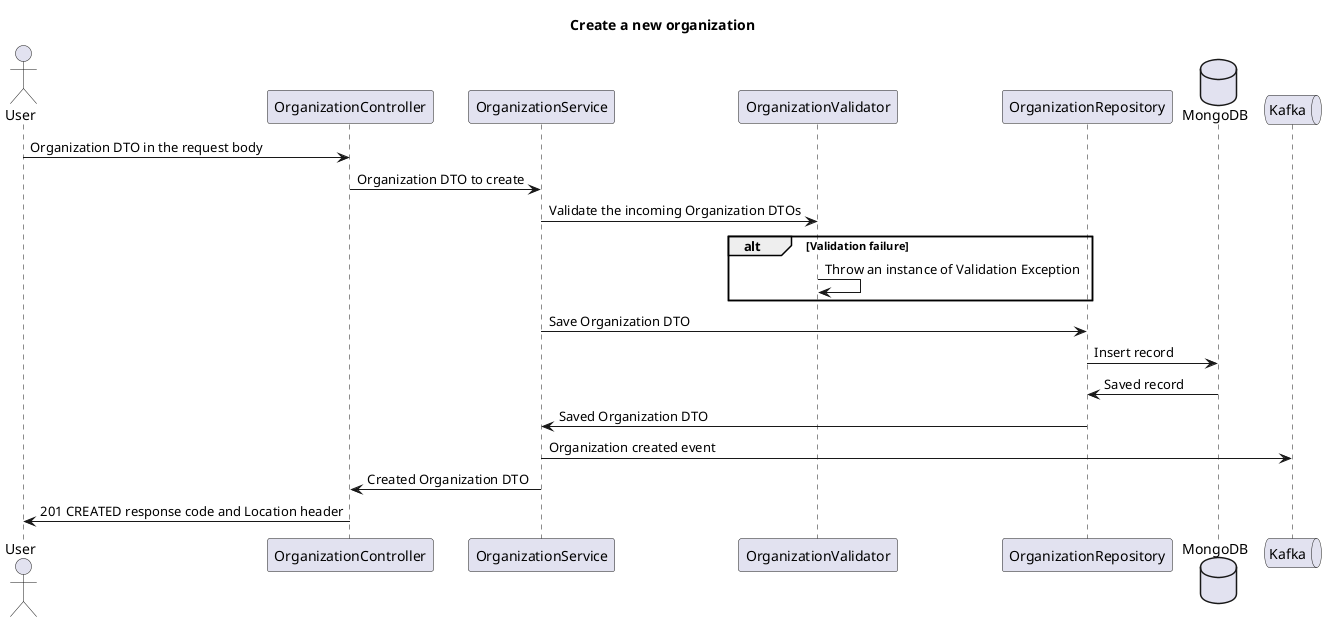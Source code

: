 @startuml Create a new organization
    title Create a new organization

    actor User as user
    participant OrganizationController as organizationController
    participant OrganizationService as organizationService
    participant OrganizationValidator as organizationValidator
    participant OrganizationRepository as organizationRepository
    database MongoDB as db
    queue Kafka as kafka

    user -> organizationController: Organization DTO in the request body
        organizationController -> organizationService: Organization DTO to create

            organizationService -> organizationValidator: Validate the incoming Organization DTOs
            alt Validation failure
                organizationValidator -> organizationValidator: Throw an instance of Validation Exception
            end

            organizationService -> organizationRepository: Save Organization DTO
                organizationRepository -> db: Insert record
                db -> organizationRepository: Saved record
            organizationRepository -> organizationService: Saved Organization DTO

            organizationService -> kafka: Organization created event

        organizationService -> organizationController: Created Organization DTO
    organizationController -> user: 201 CREATED response code and Location header
@enduml